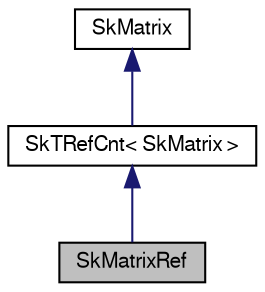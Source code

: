 digraph G
{
  edge [fontname="FreeSans",fontsize="10",labelfontname="FreeSans",labelfontsize="10"];
  node [fontname="FreeSans",fontsize="10",shape=record];
  Node1 [label="SkMatrixRef",height=0.2,width=0.4,color="black", fillcolor="grey75", style="filled" fontcolor="black"];
  Node2 -> Node1 [dir=back,color="midnightblue",fontsize="10",style="solid",fontname="FreeSans"];
  Node2 [label="SkTRefCnt\< SkMatrix \>",height=0.2,width=0.4,color="black", fillcolor="white", style="filled",URL="$class_sk_t_ref_cnt.html"];
  Node3 -> Node2 [dir=back,color="midnightblue",fontsize="10",style="solid",fontname="FreeSans"];
  Node3 [label="SkMatrix",height=0.2,width=0.4,color="black", fillcolor="white", style="filled",URL="$class_sk_matrix.html"];
}
